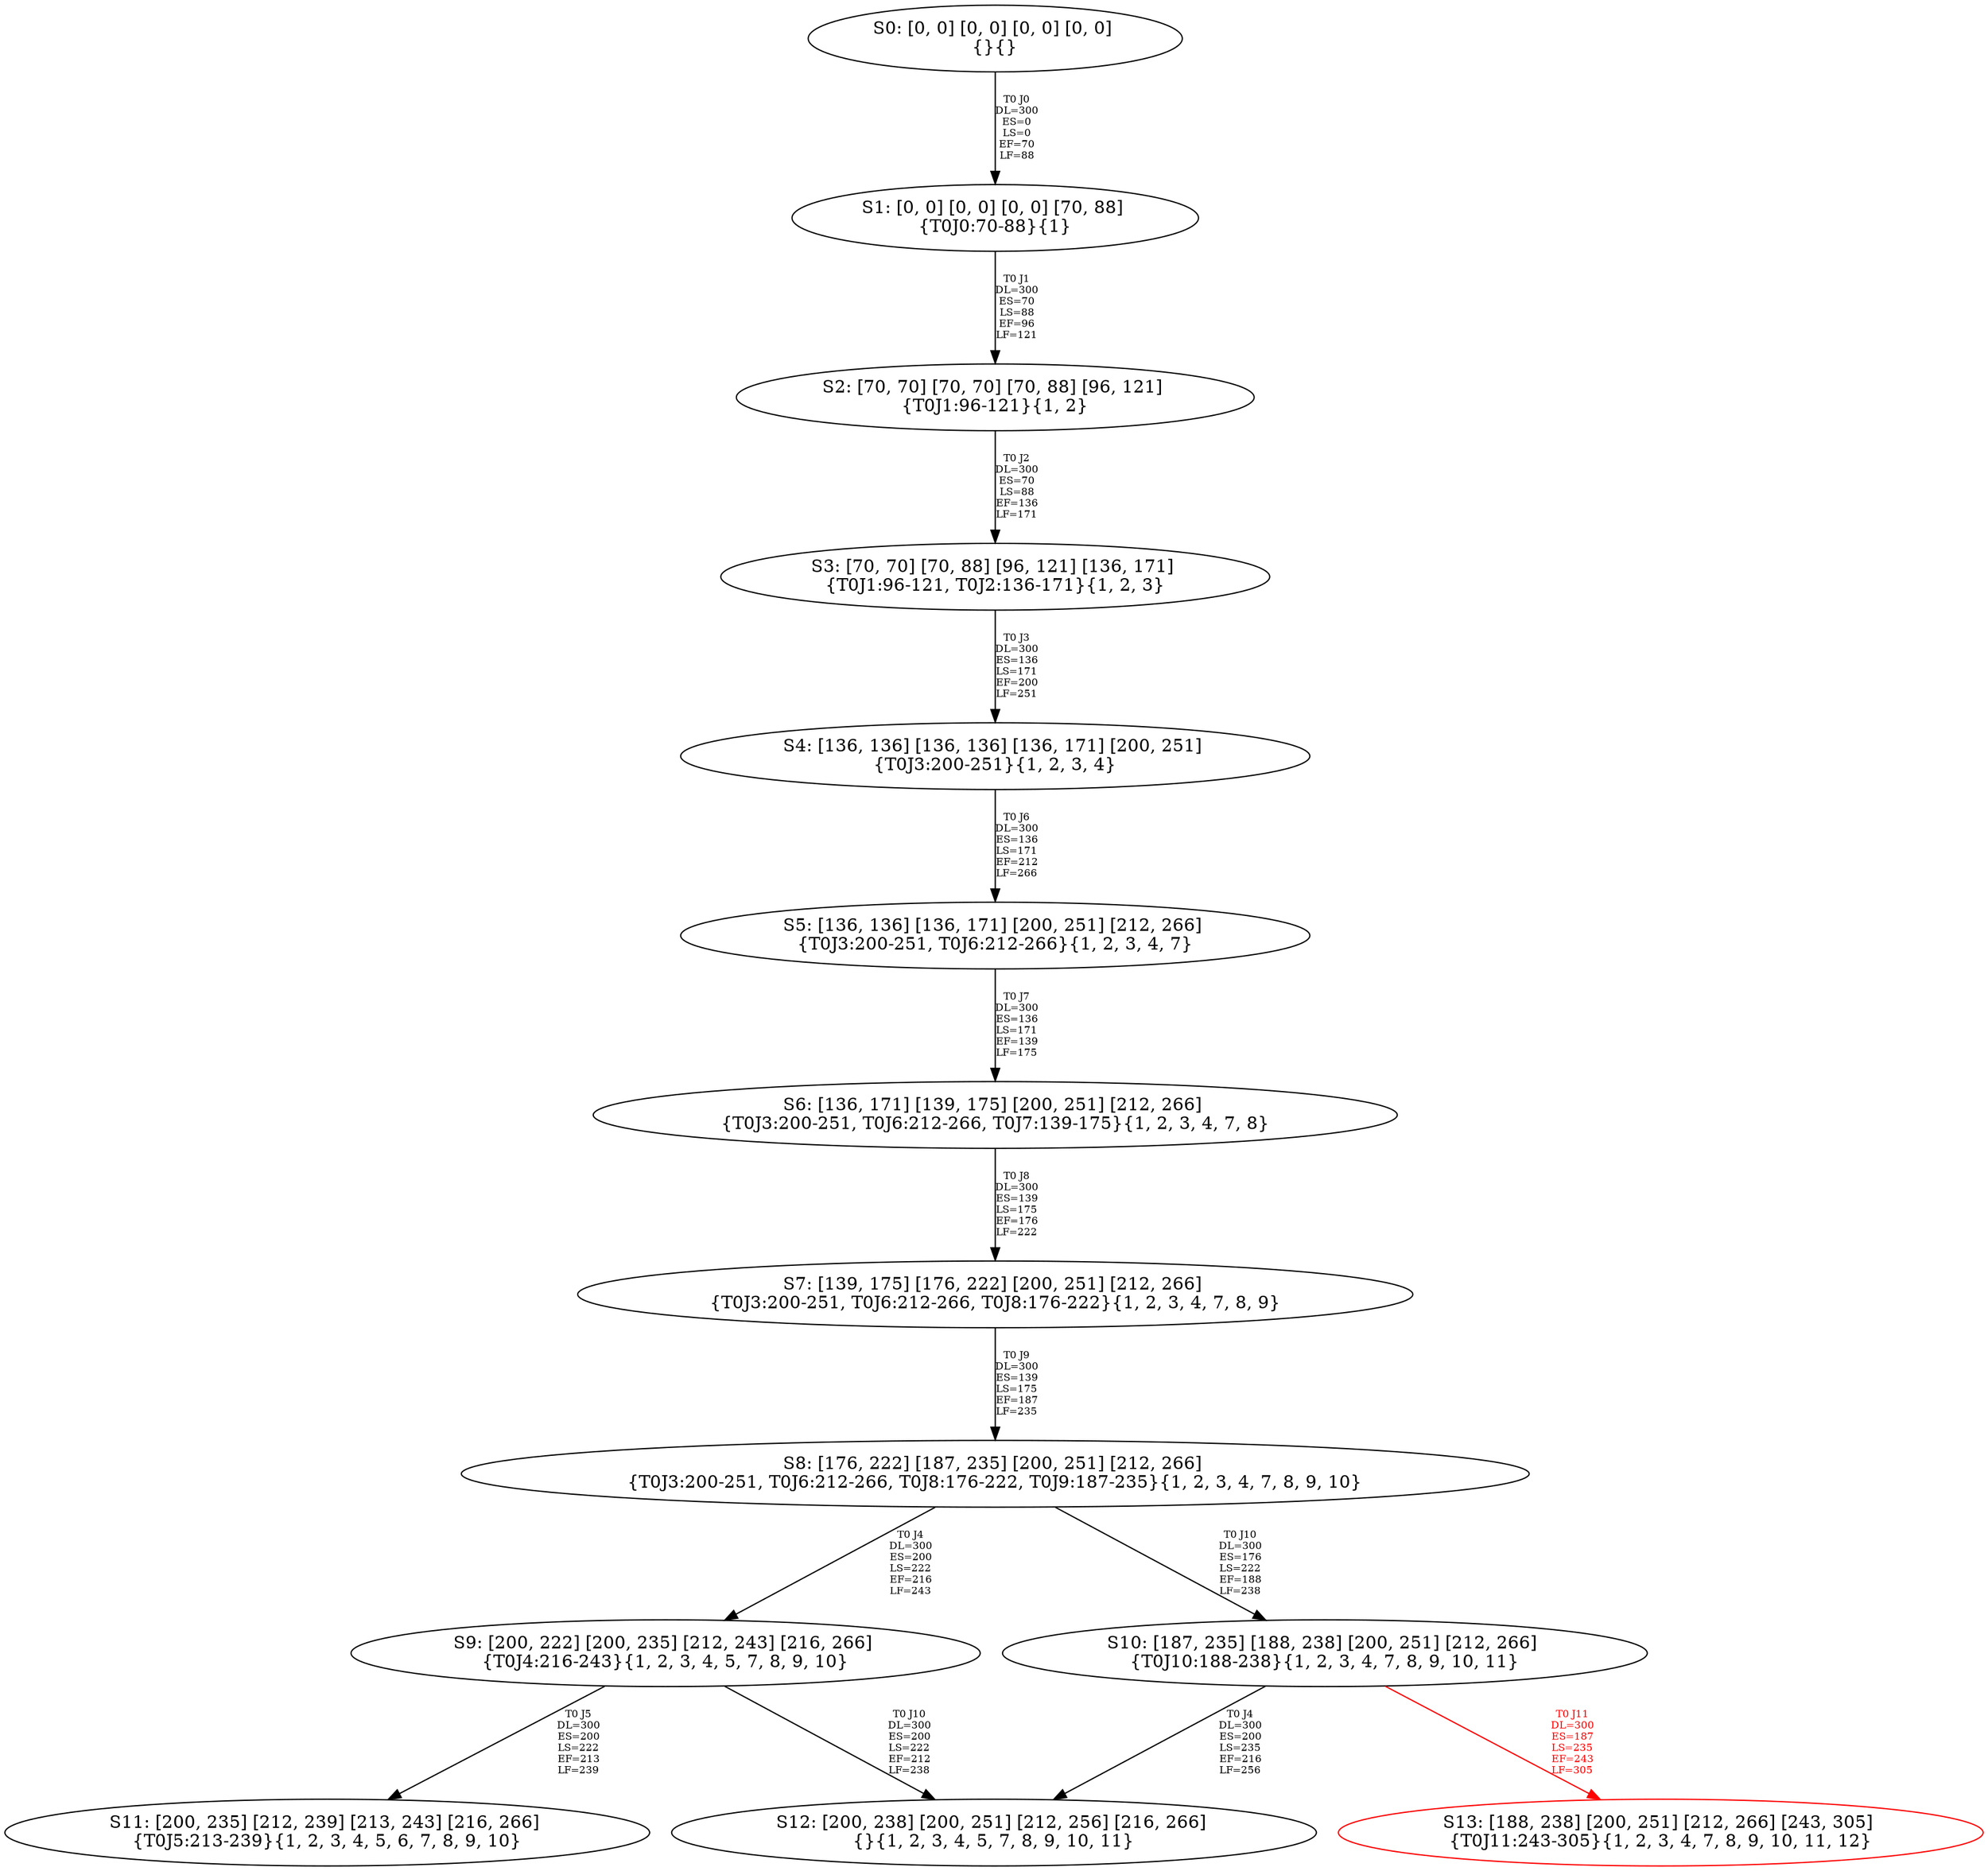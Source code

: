 digraph {
	S0[label="S0: [0, 0] [0, 0] [0, 0] [0, 0] \n{}{}"];
	S1[label="S1: [0, 0] [0, 0] [0, 0] [70, 88] \n{T0J0:70-88}{1}"];
	S2[label="S2: [70, 70] [70, 70] [70, 88] [96, 121] \n{T0J1:96-121}{1, 2}"];
	S3[label="S3: [70, 70] [70, 88] [96, 121] [136, 171] \n{T0J1:96-121, T0J2:136-171}{1, 2, 3}"];
	S4[label="S4: [136, 136] [136, 136] [136, 171] [200, 251] \n{T0J3:200-251}{1, 2, 3, 4}"];
	S5[label="S5: [136, 136] [136, 171] [200, 251] [212, 266] \n{T0J3:200-251, T0J6:212-266}{1, 2, 3, 4, 7}"];
	S6[label="S6: [136, 171] [139, 175] [200, 251] [212, 266] \n{T0J3:200-251, T0J6:212-266, T0J7:139-175}{1, 2, 3, 4, 7, 8}"];
	S7[label="S7: [139, 175] [176, 222] [200, 251] [212, 266] \n{T0J3:200-251, T0J6:212-266, T0J8:176-222}{1, 2, 3, 4, 7, 8, 9}"];
	S8[label="S8: [176, 222] [187, 235] [200, 251] [212, 266] \n{T0J3:200-251, T0J6:212-266, T0J8:176-222, T0J9:187-235}{1, 2, 3, 4, 7, 8, 9, 10}"];
	S9[label="S9: [200, 222] [200, 235] [212, 243] [216, 266] \n{T0J4:216-243}{1, 2, 3, 4, 5, 7, 8, 9, 10}"];
	S10[label="S10: [187, 235] [188, 238] [200, 251] [212, 266] \n{T0J10:188-238}{1, 2, 3, 4, 7, 8, 9, 10, 11}"];
	S11[label="S11: [200, 235] [212, 239] [213, 243] [216, 266] \n{T0J5:213-239}{1, 2, 3, 4, 5, 6, 7, 8, 9, 10}"];
	S12[label="S12: [200, 238] [200, 251] [212, 256] [216, 266] \n{}{1, 2, 3, 4, 5, 7, 8, 9, 10, 11}"];
	S13[label="S13: [188, 238] [200, 251] [212, 266] [243, 305] \n{T0J11:243-305}{1, 2, 3, 4, 7, 8, 9, 10, 11, 12}"];
	S0 -> S1[label="T0 J0\nDL=300\nES=0\nLS=0\nEF=70\nLF=88",fontsize=8];
	S1 -> S2[label="T0 J1\nDL=300\nES=70\nLS=88\nEF=96\nLF=121",fontsize=8];
	S2 -> S3[label="T0 J2\nDL=300\nES=70\nLS=88\nEF=136\nLF=171",fontsize=8];
	S3 -> S4[label="T0 J3\nDL=300\nES=136\nLS=171\nEF=200\nLF=251",fontsize=8];
	S4 -> S5[label="T0 J6\nDL=300\nES=136\nLS=171\nEF=212\nLF=266",fontsize=8];
	S5 -> S6[label="T0 J7\nDL=300\nES=136\nLS=171\nEF=139\nLF=175",fontsize=8];
	S6 -> S7[label="T0 J8\nDL=300\nES=139\nLS=175\nEF=176\nLF=222",fontsize=8];
	S7 -> S8[label="T0 J9\nDL=300\nES=139\nLS=175\nEF=187\nLF=235",fontsize=8];
	S8 -> S9[label="T0 J4\nDL=300\nES=200\nLS=222\nEF=216\nLF=243",fontsize=8];
	S8 -> S10[label="T0 J10\nDL=300\nES=176\nLS=222\nEF=188\nLF=238",fontsize=8];
	S9 -> S11[label="T0 J5\nDL=300\nES=200\nLS=222\nEF=213\nLF=239",fontsize=8];
	S9 -> S12[label="T0 J10\nDL=300\nES=200\nLS=222\nEF=212\nLF=238",fontsize=8];
	S10 -> S12[label="T0 J4\nDL=300\nES=200\nLS=235\nEF=216\nLF=256",fontsize=8];
	S10 -> S13[label="T0 J11\nDL=300\nES=187\nLS=235\nEF=243\nLF=305",color=Red,fontcolor=Red,fontsize=8];
S13[color=Red];
}
